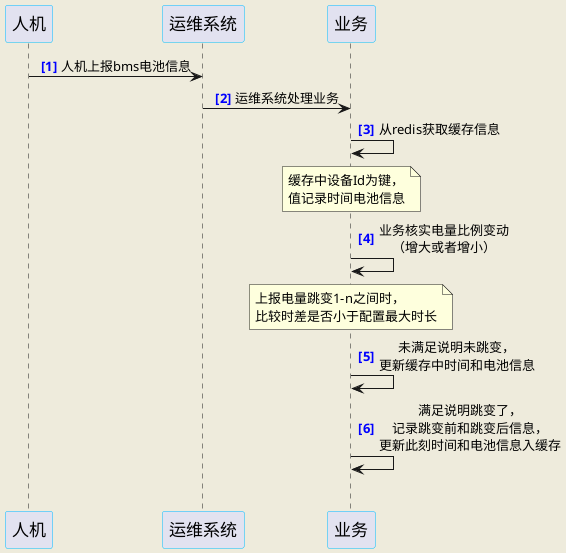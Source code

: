 @startuml
skinparam backgroundColor #EEEBDC

skinparam sequenceMessageAlign center
'skinparam monochrome reverse

skinparam sequence {
ParticipantBorderColor DeepSkyBlue
'ParticipantBackgroundColor DodgerBlue
ParticipantFontSize 17
'ParticipantFontColor #A9DCDF

}

autonumber "<font color=blue><b>[##]"


participant "人机" as robot

participant "运维系统" as omsys

participant "业务" as task

'note over DCU, robot : 人机执行行走任务


robot -> omsys: 人机上报bms电池信息


omsys -> task: 运维系统处理业务

task -> task: 从redis获取缓存信息

note over task : 缓存中设备Id为键，\n值记录时间电池信息

task -> task: 业务核实电量比例变动\n（增大或者增小）

note over task : 上报电量跳变1-n之间时，\n比较时差是否小于配置最大时长
task -> task: 未满足说明未跳变，\n更新缓存中时间和电池信息
task -> task: 满足说明跳变了，\n记录跳变前和跳变后信息，\n更新此刻时间和电池信息入缓存



|||

@enduml